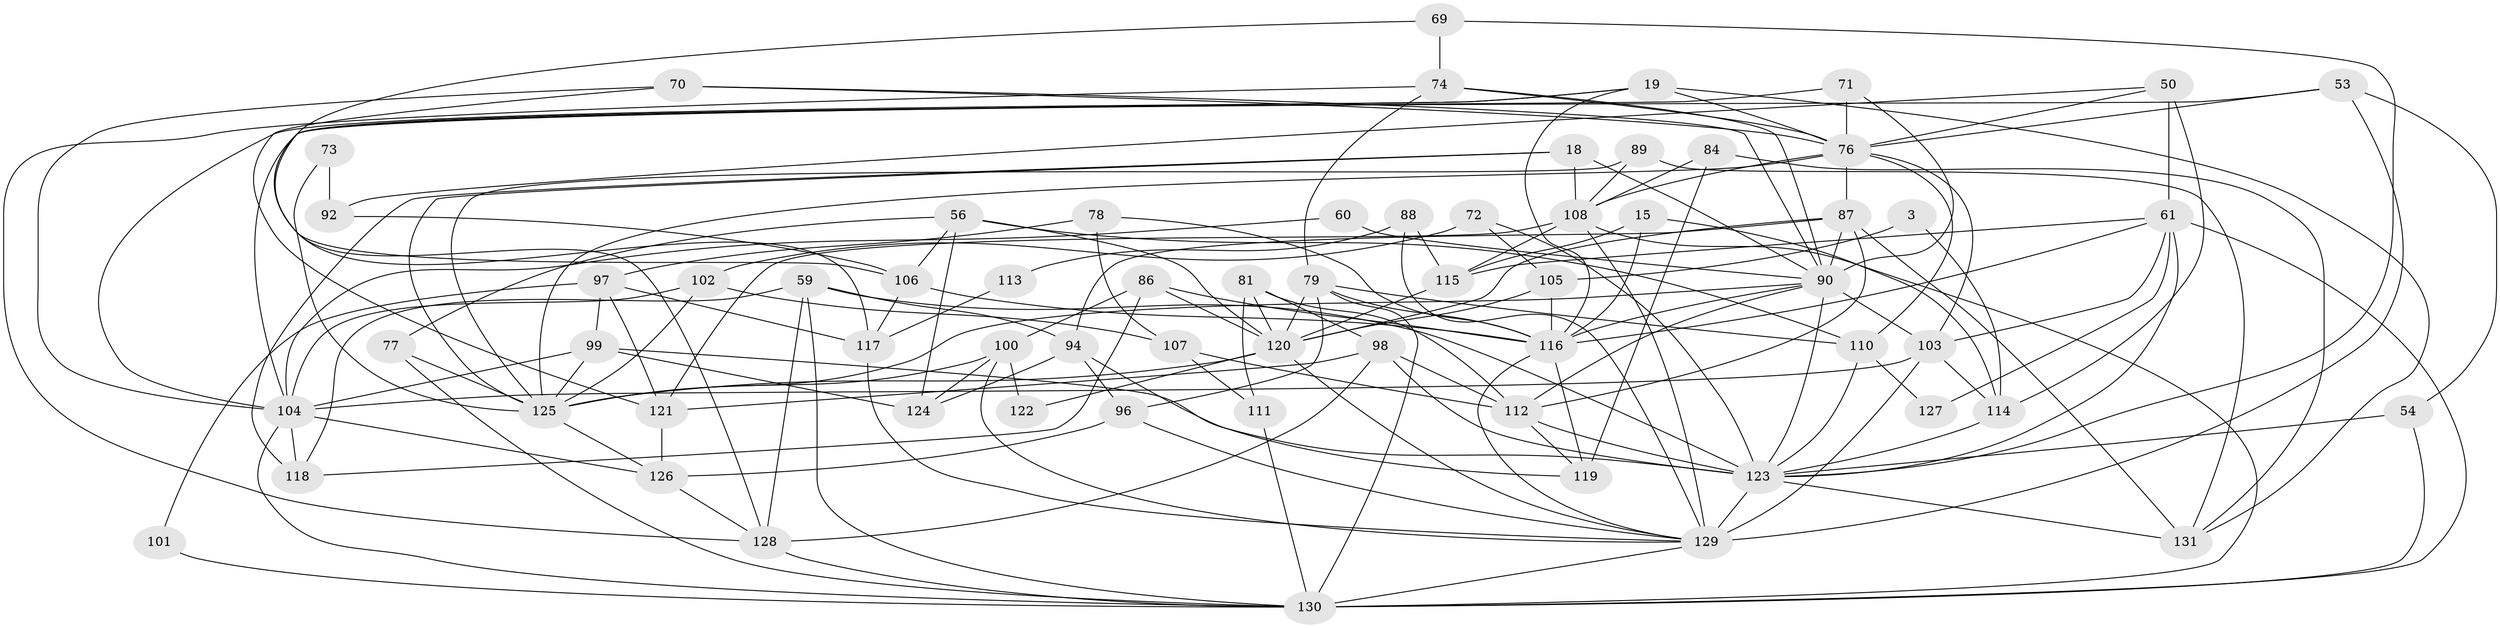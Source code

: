 // original degree distribution, {3: 0.2748091603053435, 5: 0.183206106870229, 2: 0.1297709923664122, 4: 0.2595419847328244, 6: 0.11450381679389313, 7: 0.030534351145038167, 8: 0.007633587786259542}
// Generated by graph-tools (version 1.1) at 2025/52/03/04/25 21:52:13]
// undirected, 65 vertices, 166 edges
graph export_dot {
graph [start="1"]
  node [color=gray90,style=filled];
  3;
  15;
  18 [super="+2"];
  19 [super="+17"];
  50;
  53 [super="+12"];
  54;
  56 [super="+49"];
  59 [super="+35"];
  60;
  61 [super="+39+41"];
  69;
  70;
  71;
  72;
  73;
  74 [super="+47"];
  76 [super="+58+10+23"];
  77;
  78;
  79 [super="+30"];
  81;
  84;
  86 [super="+22"];
  87;
  88;
  89 [super="+44"];
  90 [super="+11+68+65"];
  92;
  94;
  96;
  97;
  98 [super="+63"];
  99;
  100;
  101;
  102;
  103 [super="+91"];
  104 [super="+36+51"];
  105;
  106;
  107;
  108 [super="+4"];
  110 [super="+48"];
  111;
  112 [super="+45"];
  113;
  114 [super="+33"];
  115 [super="+38"];
  116 [super="+109+31+83"];
  117 [super="+27"];
  118;
  119 [super="+85"];
  120 [super="+64+82"];
  121;
  122;
  123 [super="+42+21+75"];
  124;
  125 [super="+5+7+26"];
  126;
  127;
  128 [super="+37"];
  129 [super="+14+46+95"];
  130 [super="+93+80"];
  131 [super="+66"];
  3 -- 105;
  3 -- 114;
  15 -- 114;
  15 -- 116 [weight=2];
  15 -- 115;
  18 -- 118 [weight=2];
  18 -- 108;
  18 -- 125 [weight=2];
  18 -- 90 [weight=2];
  19 -- 116;
  19 -- 76;
  19 -- 117;
  19 -- 131 [weight=2];
  19 -- 104;
  50 -- 76;
  50 -- 114 [weight=2];
  50 -- 61 [weight=2];
  50 -- 92;
  53 -- 54;
  53 -- 104;
  53 -- 76;
  53 -- 129 [weight=2];
  54 -- 123;
  54 -- 130;
  56 -- 106 [weight=2];
  56 -- 77;
  56 -- 124;
  56 -- 110;
  56 -- 120 [weight=2];
  59 -- 94;
  59 -- 123 [weight=2];
  59 -- 118;
  59 -- 128;
  59 -- 130;
  60 -- 104;
  60 -- 90;
  61 -- 116 [weight=2];
  61 -- 130 [weight=2];
  61 -- 127;
  61 -- 123;
  61 -- 103;
  61 -- 115;
  69 -- 106;
  69 -- 74;
  69 -- 123;
  70 -- 121;
  70 -- 76;
  70 -- 104;
  70 -- 90;
  71 -- 76;
  71 -- 128;
  71 -- 90;
  72 -- 102;
  72 -- 105;
  72 -- 123;
  73 -- 92;
  73 -- 125 [weight=2];
  74 -- 79;
  74 -- 76;
  74 -- 128;
  74 -- 90;
  76 -- 125;
  76 -- 108;
  76 -- 87;
  76 -- 110;
  76 -- 103;
  77 -- 125;
  77 -- 130;
  78 -- 116;
  78 -- 97;
  78 -- 107;
  79 -- 96;
  79 -- 110 [weight=2];
  79 -- 116 [weight=2];
  79 -- 130;
  79 -- 120;
  81 -- 111;
  81 -- 112;
  81 -- 98;
  81 -- 120;
  84 -- 108;
  84 -- 119;
  84 -- 131;
  86 -- 118;
  86 -- 100;
  86 -- 116;
  86 -- 120;
  87 -- 94;
  87 -- 112;
  87 -- 131;
  87 -- 120;
  87 -- 90;
  88 -- 113;
  88 -- 129;
  88 -- 115;
  89 -- 131;
  89 -- 108;
  89 -- 125;
  90 -- 112 [weight=2];
  90 -- 125;
  90 -- 103 [weight=2];
  90 -- 116;
  90 -- 123;
  92 -- 106;
  94 -- 124;
  94 -- 96;
  94 -- 119;
  96 -- 126;
  96 -- 129;
  97 -- 99;
  97 -- 121;
  97 -- 101;
  97 -- 117;
  98 -- 128 [weight=2];
  98 -- 121;
  98 -- 123 [weight=2];
  98 -- 112;
  99 -- 124;
  99 -- 125;
  99 -- 123;
  99 -- 104;
  100 -- 122;
  100 -- 124;
  100 -- 125;
  100 -- 129;
  101 -- 130;
  102 -- 104;
  102 -- 107;
  102 -- 125;
  103 -- 129 [weight=2];
  103 -- 114 [weight=2];
  103 -- 104;
  104 -- 130;
  104 -- 118;
  104 -- 126;
  105 -- 116;
  105 -- 120;
  106 -- 117;
  106 -- 116;
  107 -- 111;
  107 -- 112;
  108 -- 129 [weight=2];
  108 -- 121;
  108 -- 130;
  108 -- 115;
  110 -- 127;
  110 -- 123;
  111 -- 130;
  112 -- 123;
  112 -- 119;
  113 -- 117;
  114 -- 123;
  115 -- 120;
  116 -- 129;
  116 -- 119 [weight=2];
  117 -- 129;
  120 -- 125;
  120 -- 129 [weight=2];
  120 -- 122;
  121 -- 126;
  123 -- 129 [weight=4];
  123 -- 131 [weight=2];
  125 -- 126;
  126 -- 128;
  128 -- 130;
  129 -- 130;
}
